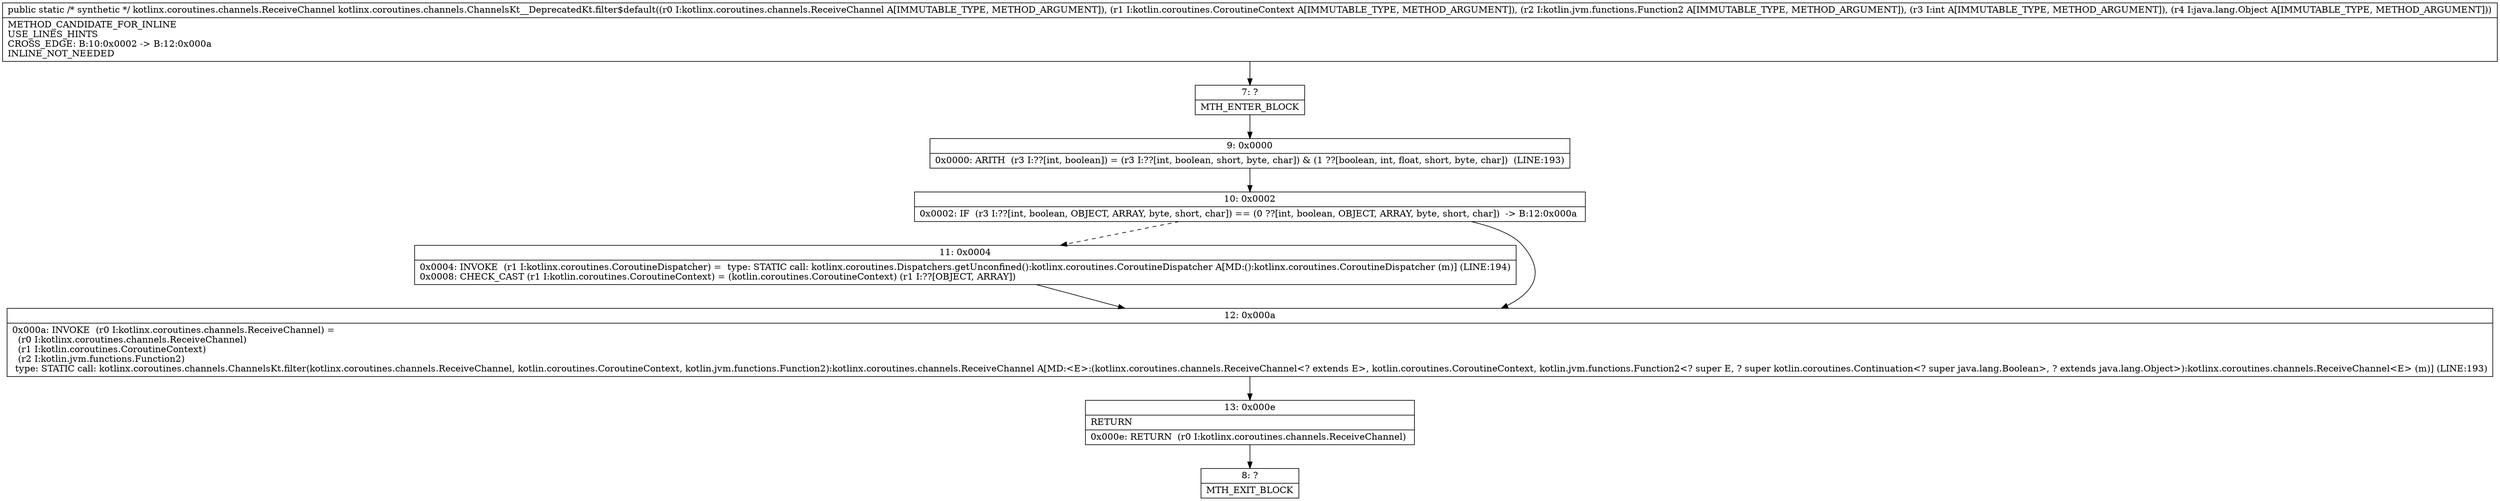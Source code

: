 digraph "CFG forkotlinx.coroutines.channels.ChannelsKt__DeprecatedKt.filter$default(Lkotlinx\/coroutines\/channels\/ReceiveChannel;Lkotlin\/coroutines\/CoroutineContext;Lkotlin\/jvm\/functions\/Function2;ILjava\/lang\/Object;)Lkotlinx\/coroutines\/channels\/ReceiveChannel;" {
Node_7 [shape=record,label="{7\:\ ?|MTH_ENTER_BLOCK\l}"];
Node_9 [shape=record,label="{9\:\ 0x0000|0x0000: ARITH  (r3 I:??[int, boolean]) = (r3 I:??[int, boolean, short, byte, char]) & (1 ??[boolean, int, float, short, byte, char])  (LINE:193)\l}"];
Node_10 [shape=record,label="{10\:\ 0x0002|0x0002: IF  (r3 I:??[int, boolean, OBJECT, ARRAY, byte, short, char]) == (0 ??[int, boolean, OBJECT, ARRAY, byte, short, char])  \-\> B:12:0x000a \l}"];
Node_11 [shape=record,label="{11\:\ 0x0004|0x0004: INVOKE  (r1 I:kotlinx.coroutines.CoroutineDispatcher) =  type: STATIC call: kotlinx.coroutines.Dispatchers.getUnconfined():kotlinx.coroutines.CoroutineDispatcher A[MD:():kotlinx.coroutines.CoroutineDispatcher (m)] (LINE:194)\l0x0008: CHECK_CAST (r1 I:kotlin.coroutines.CoroutineContext) = (kotlin.coroutines.CoroutineContext) (r1 I:??[OBJECT, ARRAY]) \l}"];
Node_12 [shape=record,label="{12\:\ 0x000a|0x000a: INVOKE  (r0 I:kotlinx.coroutines.channels.ReceiveChannel) = \l  (r0 I:kotlinx.coroutines.channels.ReceiveChannel)\l  (r1 I:kotlin.coroutines.CoroutineContext)\l  (r2 I:kotlin.jvm.functions.Function2)\l type: STATIC call: kotlinx.coroutines.channels.ChannelsKt.filter(kotlinx.coroutines.channels.ReceiveChannel, kotlin.coroutines.CoroutineContext, kotlin.jvm.functions.Function2):kotlinx.coroutines.channels.ReceiveChannel A[MD:\<E\>:(kotlinx.coroutines.channels.ReceiveChannel\<? extends E\>, kotlin.coroutines.CoroutineContext, kotlin.jvm.functions.Function2\<? super E, ? super kotlin.coroutines.Continuation\<? super java.lang.Boolean\>, ? extends java.lang.Object\>):kotlinx.coroutines.channels.ReceiveChannel\<E\> (m)] (LINE:193)\l}"];
Node_13 [shape=record,label="{13\:\ 0x000e|RETURN\l|0x000e: RETURN  (r0 I:kotlinx.coroutines.channels.ReceiveChannel) \l}"];
Node_8 [shape=record,label="{8\:\ ?|MTH_EXIT_BLOCK\l}"];
MethodNode[shape=record,label="{public static \/* synthetic *\/ kotlinx.coroutines.channels.ReceiveChannel kotlinx.coroutines.channels.ChannelsKt__DeprecatedKt.filter$default((r0 I:kotlinx.coroutines.channels.ReceiveChannel A[IMMUTABLE_TYPE, METHOD_ARGUMENT]), (r1 I:kotlin.coroutines.CoroutineContext A[IMMUTABLE_TYPE, METHOD_ARGUMENT]), (r2 I:kotlin.jvm.functions.Function2 A[IMMUTABLE_TYPE, METHOD_ARGUMENT]), (r3 I:int A[IMMUTABLE_TYPE, METHOD_ARGUMENT]), (r4 I:java.lang.Object A[IMMUTABLE_TYPE, METHOD_ARGUMENT]))  | METHOD_CANDIDATE_FOR_INLINE\lUSE_LINES_HINTS\lCROSS_EDGE: B:10:0x0002 \-\> B:12:0x000a\lINLINE_NOT_NEEDED\l}"];
MethodNode -> Node_7;Node_7 -> Node_9;
Node_9 -> Node_10;
Node_10 -> Node_11[style=dashed];
Node_10 -> Node_12;
Node_11 -> Node_12;
Node_12 -> Node_13;
Node_13 -> Node_8;
}

